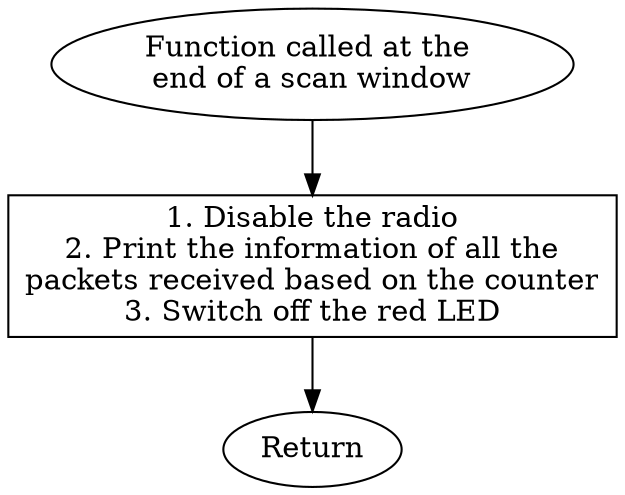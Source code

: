  digraph scan_window{
  start [shape = oval,label ="Function called at the \nend of a scan window"]
 	led_off [shape = box,label ="1. Disable the radio
2. Print the information of all the
packets received based on the counter
3. Switch off the red LED"]
 	stop [shape = oval, label ="Return"]
 	start->led_off->stop;
 }